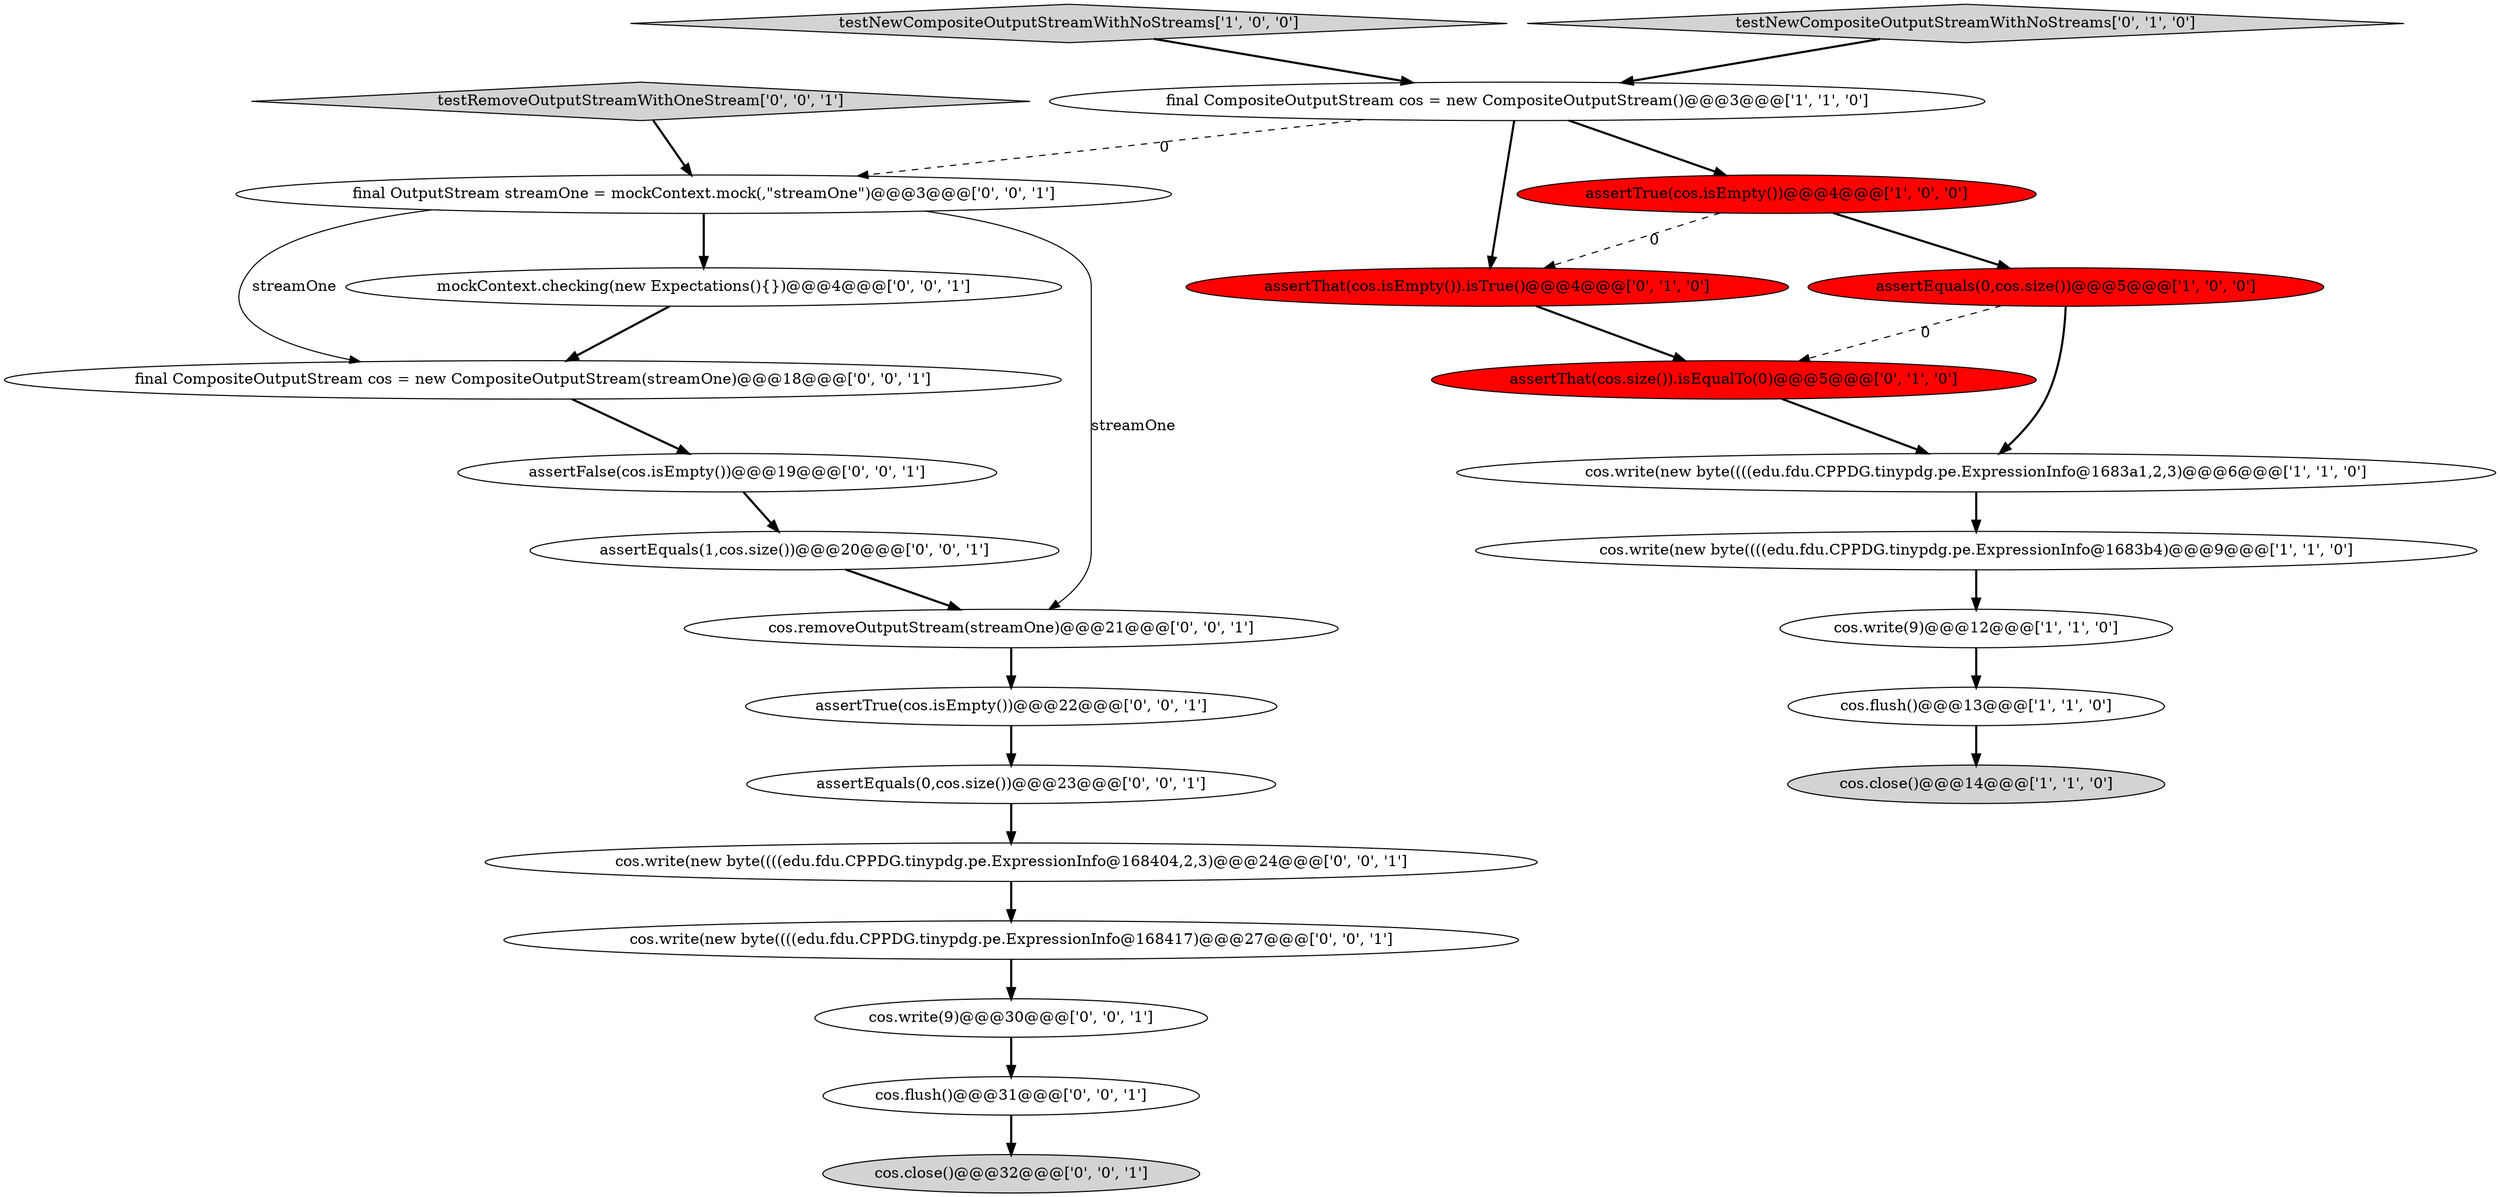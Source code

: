 digraph {
21 [style = filled, label = "cos.write(new byte((((edu.fdu.CPPDG.tinypdg.pe.ExpressionInfo@168417)@@@27@@@['0', '0', '1']", fillcolor = white, shape = ellipse image = "AAA0AAABBB3BBB"];
13 [style = filled, label = "testRemoveOutputStreamWithOneStream['0', '0', '1']", fillcolor = lightgray, shape = diamond image = "AAA0AAABBB3BBB"];
8 [style = filled, label = "cos.write(9)@@@12@@@['1', '1', '0']", fillcolor = white, shape = ellipse image = "AAA0AAABBB1BBB"];
23 [style = filled, label = "final CompositeOutputStream cos = new CompositeOutputStream(streamOne)@@@18@@@['0', '0', '1']", fillcolor = white, shape = ellipse image = "AAA0AAABBB3BBB"];
17 [style = filled, label = "cos.write(new byte((((edu.fdu.CPPDG.tinypdg.pe.ExpressionInfo@168404,2,3)@@@24@@@['0', '0', '1']", fillcolor = white, shape = ellipse image = "AAA0AAABBB3BBB"];
14 [style = filled, label = "cos.close()@@@32@@@['0', '0', '1']", fillcolor = lightgray, shape = ellipse image = "AAA0AAABBB3BBB"];
24 [style = filled, label = "assertTrue(cos.isEmpty())@@@22@@@['0', '0', '1']", fillcolor = white, shape = ellipse image = "AAA0AAABBB3BBB"];
3 [style = filled, label = "cos.flush()@@@13@@@['1', '1', '0']", fillcolor = white, shape = ellipse image = "AAA0AAABBB1BBB"];
11 [style = filled, label = "assertThat(cos.size()).isEqualTo(0)@@@5@@@['0', '1', '0']", fillcolor = red, shape = ellipse image = "AAA1AAABBB2BBB"];
7 [style = filled, label = "cos.write(new byte((((edu.fdu.CPPDG.tinypdg.pe.ExpressionInfo@1683b4)@@@9@@@['1', '1', '0']", fillcolor = white, shape = ellipse image = "AAA0AAABBB1BBB"];
20 [style = filled, label = "cos.write(9)@@@30@@@['0', '0', '1']", fillcolor = white, shape = ellipse image = "AAA0AAABBB3BBB"];
1 [style = filled, label = "testNewCompositeOutputStreamWithNoStreams['1', '0', '0']", fillcolor = lightgray, shape = diamond image = "AAA0AAABBB1BBB"];
10 [style = filled, label = "testNewCompositeOutputStreamWithNoStreams['0', '1', '0']", fillcolor = lightgray, shape = diamond image = "AAA0AAABBB2BBB"];
16 [style = filled, label = "final OutputStream streamOne = mockContext.mock(,\"streamOne\")@@@3@@@['0', '0', '1']", fillcolor = white, shape = ellipse image = "AAA0AAABBB3BBB"];
4 [style = filled, label = "cos.write(new byte((((edu.fdu.CPPDG.tinypdg.pe.ExpressionInfo@1683a1,2,3)@@@6@@@['1', '1', '0']", fillcolor = white, shape = ellipse image = "AAA0AAABBB1BBB"];
2 [style = filled, label = "final CompositeOutputStream cos = new CompositeOutputStream()@@@3@@@['1', '1', '0']", fillcolor = white, shape = ellipse image = "AAA0AAABBB1BBB"];
0 [style = filled, label = "assertEquals(0,cos.size())@@@5@@@['1', '0', '0']", fillcolor = red, shape = ellipse image = "AAA1AAABBB1BBB"];
9 [style = filled, label = "assertThat(cos.isEmpty()).isTrue()@@@4@@@['0', '1', '0']", fillcolor = red, shape = ellipse image = "AAA1AAABBB2BBB"];
19 [style = filled, label = "assertEquals(0,cos.size())@@@23@@@['0', '0', '1']", fillcolor = white, shape = ellipse image = "AAA0AAABBB3BBB"];
6 [style = filled, label = "assertTrue(cos.isEmpty())@@@4@@@['1', '0', '0']", fillcolor = red, shape = ellipse image = "AAA1AAABBB1BBB"];
12 [style = filled, label = "assertEquals(1,cos.size())@@@20@@@['0', '0', '1']", fillcolor = white, shape = ellipse image = "AAA0AAABBB3BBB"];
5 [style = filled, label = "cos.close()@@@14@@@['1', '1', '0']", fillcolor = lightgray, shape = ellipse image = "AAA0AAABBB1BBB"];
25 [style = filled, label = "cos.removeOutputStream(streamOne)@@@21@@@['0', '0', '1']", fillcolor = white, shape = ellipse image = "AAA0AAABBB3BBB"];
15 [style = filled, label = "cos.flush()@@@31@@@['0', '0', '1']", fillcolor = white, shape = ellipse image = "AAA0AAABBB3BBB"];
22 [style = filled, label = "assertFalse(cos.isEmpty())@@@19@@@['0', '0', '1']", fillcolor = white, shape = ellipse image = "AAA0AAABBB3BBB"];
18 [style = filled, label = "mockContext.checking(new Expectations(){})@@@4@@@['0', '0', '1']", fillcolor = white, shape = ellipse image = "AAA0AAABBB3BBB"];
16->18 [style = bold, label=""];
24->19 [style = bold, label=""];
9->11 [style = bold, label=""];
18->23 [style = bold, label=""];
15->14 [style = bold, label=""];
2->6 [style = bold, label=""];
11->4 [style = bold, label=""];
8->3 [style = bold, label=""];
6->9 [style = dashed, label="0"];
0->11 [style = dashed, label="0"];
6->0 [style = bold, label=""];
19->17 [style = bold, label=""];
2->9 [style = bold, label=""];
7->8 [style = bold, label=""];
13->16 [style = bold, label=""];
4->7 [style = bold, label=""];
25->24 [style = bold, label=""];
3->5 [style = bold, label=""];
23->22 [style = bold, label=""];
21->20 [style = bold, label=""];
0->4 [style = bold, label=""];
22->12 [style = bold, label=""];
12->25 [style = bold, label=""];
2->16 [style = dashed, label="0"];
16->25 [style = solid, label="streamOne"];
10->2 [style = bold, label=""];
1->2 [style = bold, label=""];
20->15 [style = bold, label=""];
17->21 [style = bold, label=""];
16->23 [style = solid, label="streamOne"];
}
